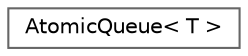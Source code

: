 digraph "Graphical Class Hierarchy"
{
 // LATEX_PDF_SIZE
  bgcolor="transparent";
  edge [fontname=Helvetica,fontsize=10,labelfontname=Helvetica,labelfontsize=10];
  node [fontname=Helvetica,fontsize=10,shape=box,height=0.2,width=0.4];
  rankdir="LR";
  Node0 [label="AtomicQueue\< T \>",height=0.2,width=0.4,color="grey40", fillcolor="white", style="filled",URL="$d1/dab/struct_atomic_queue.html",tooltip=" "];
}
